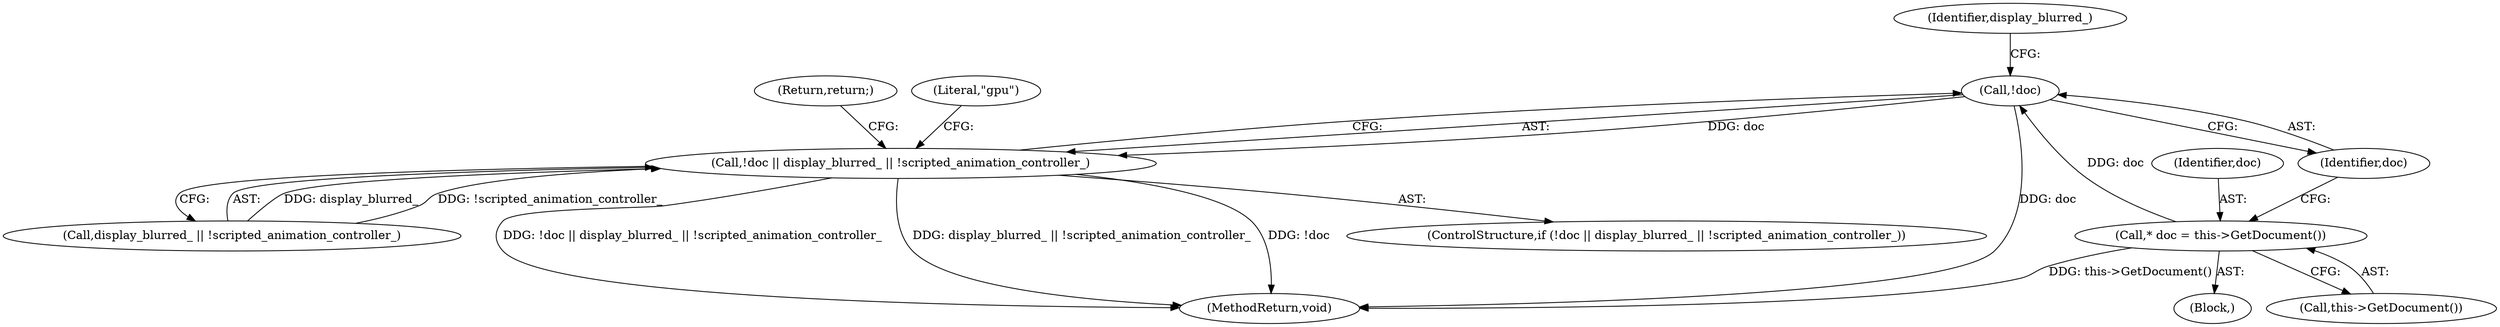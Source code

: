 digraph "1_Chrome_262e77a72493e36e8006aeeba1c7497a42ee5ad9_6@pointer" {
"1000109" [label="(Call,!doc)"];
"1000104" [label="(Call,* doc = this->GetDocument())"];
"1000108" [label="(Call,!doc || display_blurred_ || !scripted_animation_controller_)"];
"1000109" [label="(Call,!doc)"];
"1000111" [label="(Call,display_blurred_ || !scripted_animation_controller_)"];
"1000115" [label="(Return,return;)"];
"1000141" [label="(MethodReturn,void)"];
"1000102" [label="(Block,)"];
"1000108" [label="(Call,!doc || display_blurred_ || !scripted_animation_controller_)"];
"1000112" [label="(Identifier,display_blurred_)"];
"1000104" [label="(Call,* doc = this->GetDocument())"];
"1000117" [label="(Literal,\"gpu\")"];
"1000105" [label="(Identifier,doc)"];
"1000106" [label="(Call,this->GetDocument())"];
"1000107" [label="(ControlStructure,if (!doc || display_blurred_ || !scripted_animation_controller_))"];
"1000110" [label="(Identifier,doc)"];
"1000109" -> "1000108"  [label="AST: "];
"1000109" -> "1000110"  [label="CFG: "];
"1000110" -> "1000109"  [label="AST: "];
"1000112" -> "1000109"  [label="CFG: "];
"1000108" -> "1000109"  [label="CFG: "];
"1000109" -> "1000141"  [label="DDG: doc"];
"1000109" -> "1000108"  [label="DDG: doc"];
"1000104" -> "1000109"  [label="DDG: doc"];
"1000104" -> "1000102"  [label="AST: "];
"1000104" -> "1000106"  [label="CFG: "];
"1000105" -> "1000104"  [label="AST: "];
"1000106" -> "1000104"  [label="AST: "];
"1000110" -> "1000104"  [label="CFG: "];
"1000104" -> "1000141"  [label="DDG: this->GetDocument()"];
"1000108" -> "1000107"  [label="AST: "];
"1000108" -> "1000111"  [label="CFG: "];
"1000111" -> "1000108"  [label="AST: "];
"1000115" -> "1000108"  [label="CFG: "];
"1000117" -> "1000108"  [label="CFG: "];
"1000108" -> "1000141"  [label="DDG: !doc || display_blurred_ || !scripted_animation_controller_"];
"1000108" -> "1000141"  [label="DDG: display_blurred_ || !scripted_animation_controller_"];
"1000108" -> "1000141"  [label="DDG: !doc"];
"1000111" -> "1000108"  [label="DDG: display_blurred_"];
"1000111" -> "1000108"  [label="DDG: !scripted_animation_controller_"];
}
